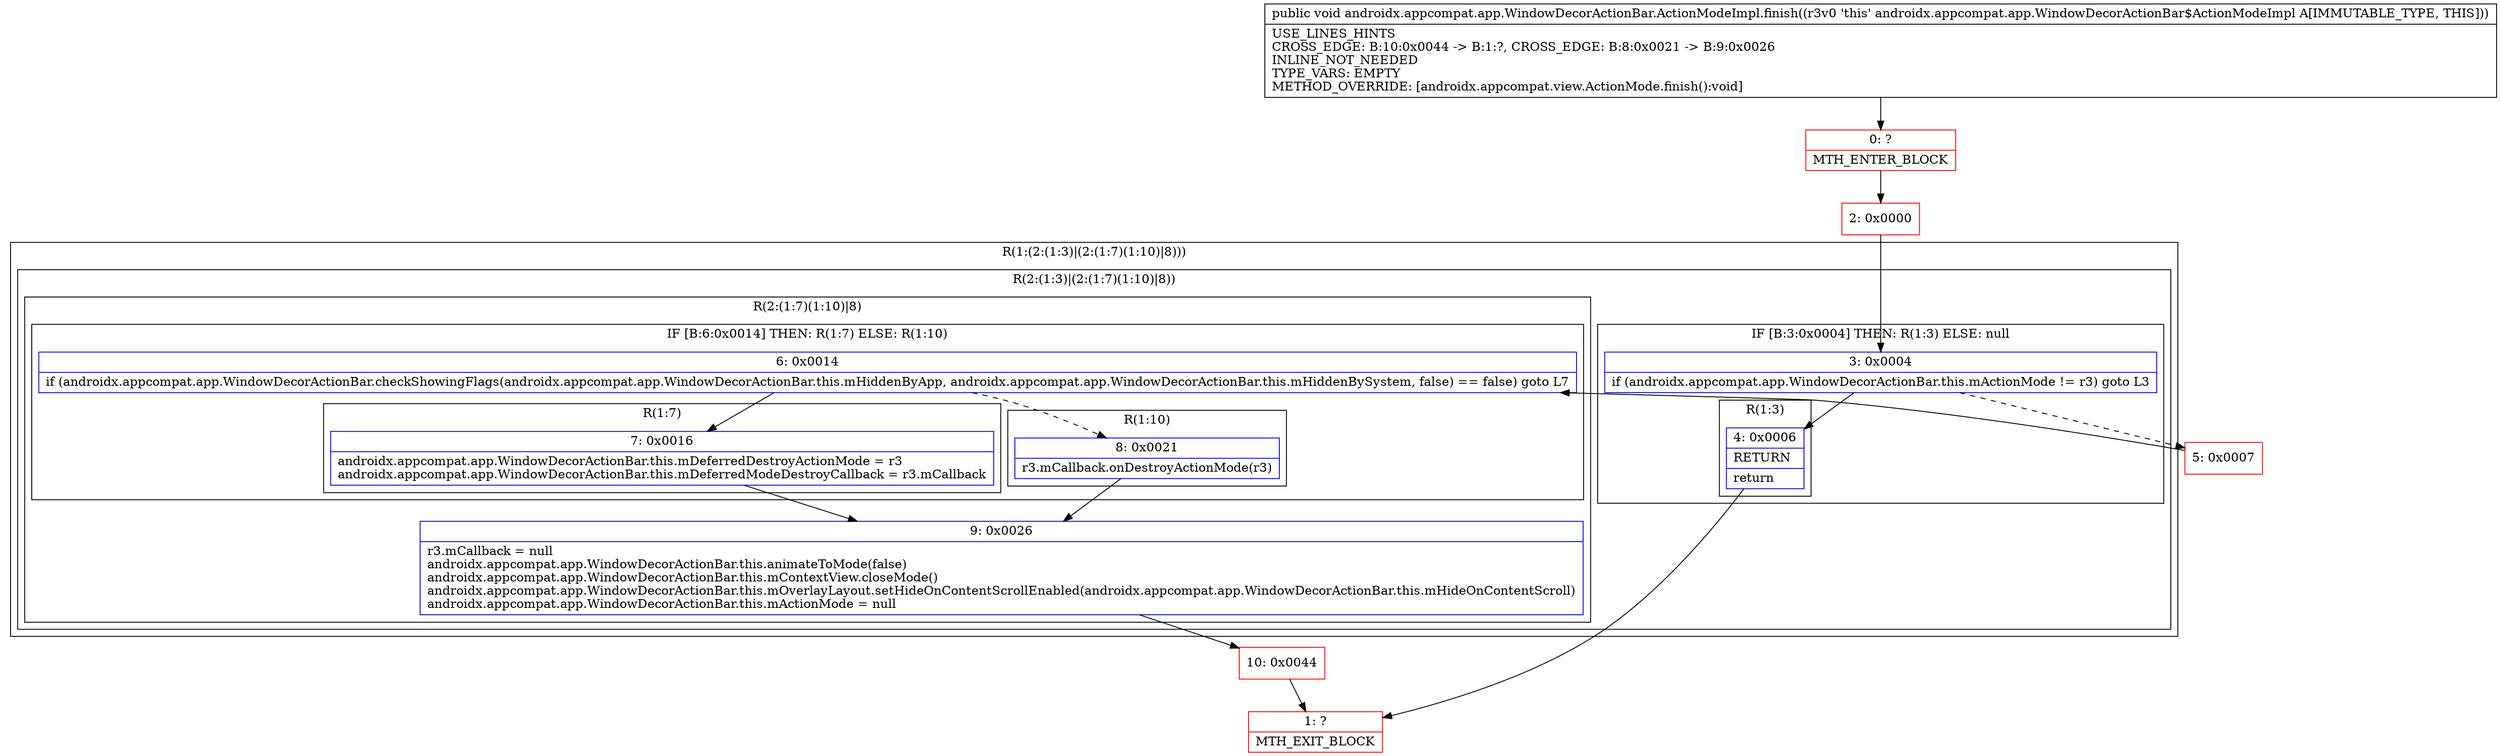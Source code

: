 digraph "CFG forandroidx.appcompat.app.WindowDecorActionBar.ActionModeImpl.finish()V" {
subgraph cluster_Region_1023192383 {
label = "R(1:(2:(1:3)|(2:(1:7)(1:10)|8)))";
node [shape=record,color=blue];
subgraph cluster_Region_686215673 {
label = "R(2:(1:3)|(2:(1:7)(1:10)|8))";
node [shape=record,color=blue];
subgraph cluster_IfRegion_415254082 {
label = "IF [B:3:0x0004] THEN: R(1:3) ELSE: null";
node [shape=record,color=blue];
Node_3 [shape=record,label="{3\:\ 0x0004|if (androidx.appcompat.app.WindowDecorActionBar.this.mActionMode != r3) goto L3\l}"];
subgraph cluster_Region_589978745 {
label = "R(1:3)";
node [shape=record,color=blue];
Node_4 [shape=record,label="{4\:\ 0x0006|RETURN\l|return\l}"];
}
}
subgraph cluster_Region_2053539958 {
label = "R(2:(1:7)(1:10)|8)";
node [shape=record,color=blue];
subgraph cluster_IfRegion_1687287770 {
label = "IF [B:6:0x0014] THEN: R(1:7) ELSE: R(1:10)";
node [shape=record,color=blue];
Node_6 [shape=record,label="{6\:\ 0x0014|if (androidx.appcompat.app.WindowDecorActionBar.checkShowingFlags(androidx.appcompat.app.WindowDecorActionBar.this.mHiddenByApp, androidx.appcompat.app.WindowDecorActionBar.this.mHiddenBySystem, false) == false) goto L7\l}"];
subgraph cluster_Region_2130267996 {
label = "R(1:7)";
node [shape=record,color=blue];
Node_7 [shape=record,label="{7\:\ 0x0016|androidx.appcompat.app.WindowDecorActionBar.this.mDeferredDestroyActionMode = r3\landroidx.appcompat.app.WindowDecorActionBar.this.mDeferredModeDestroyCallback = r3.mCallback\l}"];
}
subgraph cluster_Region_264314222 {
label = "R(1:10)";
node [shape=record,color=blue];
Node_8 [shape=record,label="{8\:\ 0x0021|r3.mCallback.onDestroyActionMode(r3)\l}"];
}
}
Node_9 [shape=record,label="{9\:\ 0x0026|r3.mCallback = null\landroidx.appcompat.app.WindowDecorActionBar.this.animateToMode(false)\landroidx.appcompat.app.WindowDecorActionBar.this.mContextView.closeMode()\landroidx.appcompat.app.WindowDecorActionBar.this.mOverlayLayout.setHideOnContentScrollEnabled(androidx.appcompat.app.WindowDecorActionBar.this.mHideOnContentScroll)\landroidx.appcompat.app.WindowDecorActionBar.this.mActionMode = null\l}"];
}
}
}
Node_0 [shape=record,color=red,label="{0\:\ ?|MTH_ENTER_BLOCK\l}"];
Node_2 [shape=record,color=red,label="{2\:\ 0x0000}"];
Node_1 [shape=record,color=red,label="{1\:\ ?|MTH_EXIT_BLOCK\l}"];
Node_5 [shape=record,color=red,label="{5\:\ 0x0007}"];
Node_10 [shape=record,color=red,label="{10\:\ 0x0044}"];
MethodNode[shape=record,label="{public void androidx.appcompat.app.WindowDecorActionBar.ActionModeImpl.finish((r3v0 'this' androidx.appcompat.app.WindowDecorActionBar$ActionModeImpl A[IMMUTABLE_TYPE, THIS]))  | USE_LINES_HINTS\lCROSS_EDGE: B:10:0x0044 \-\> B:1:?, CROSS_EDGE: B:8:0x0021 \-\> B:9:0x0026\lINLINE_NOT_NEEDED\lTYPE_VARS: EMPTY\lMETHOD_OVERRIDE: [androidx.appcompat.view.ActionMode.finish():void]\l}"];
MethodNode -> Node_0;Node_3 -> Node_4;
Node_3 -> Node_5[style=dashed];
Node_4 -> Node_1;
Node_6 -> Node_7;
Node_6 -> Node_8[style=dashed];
Node_7 -> Node_9;
Node_8 -> Node_9;
Node_9 -> Node_10;
Node_0 -> Node_2;
Node_2 -> Node_3;
Node_5 -> Node_6;
Node_10 -> Node_1;
}

